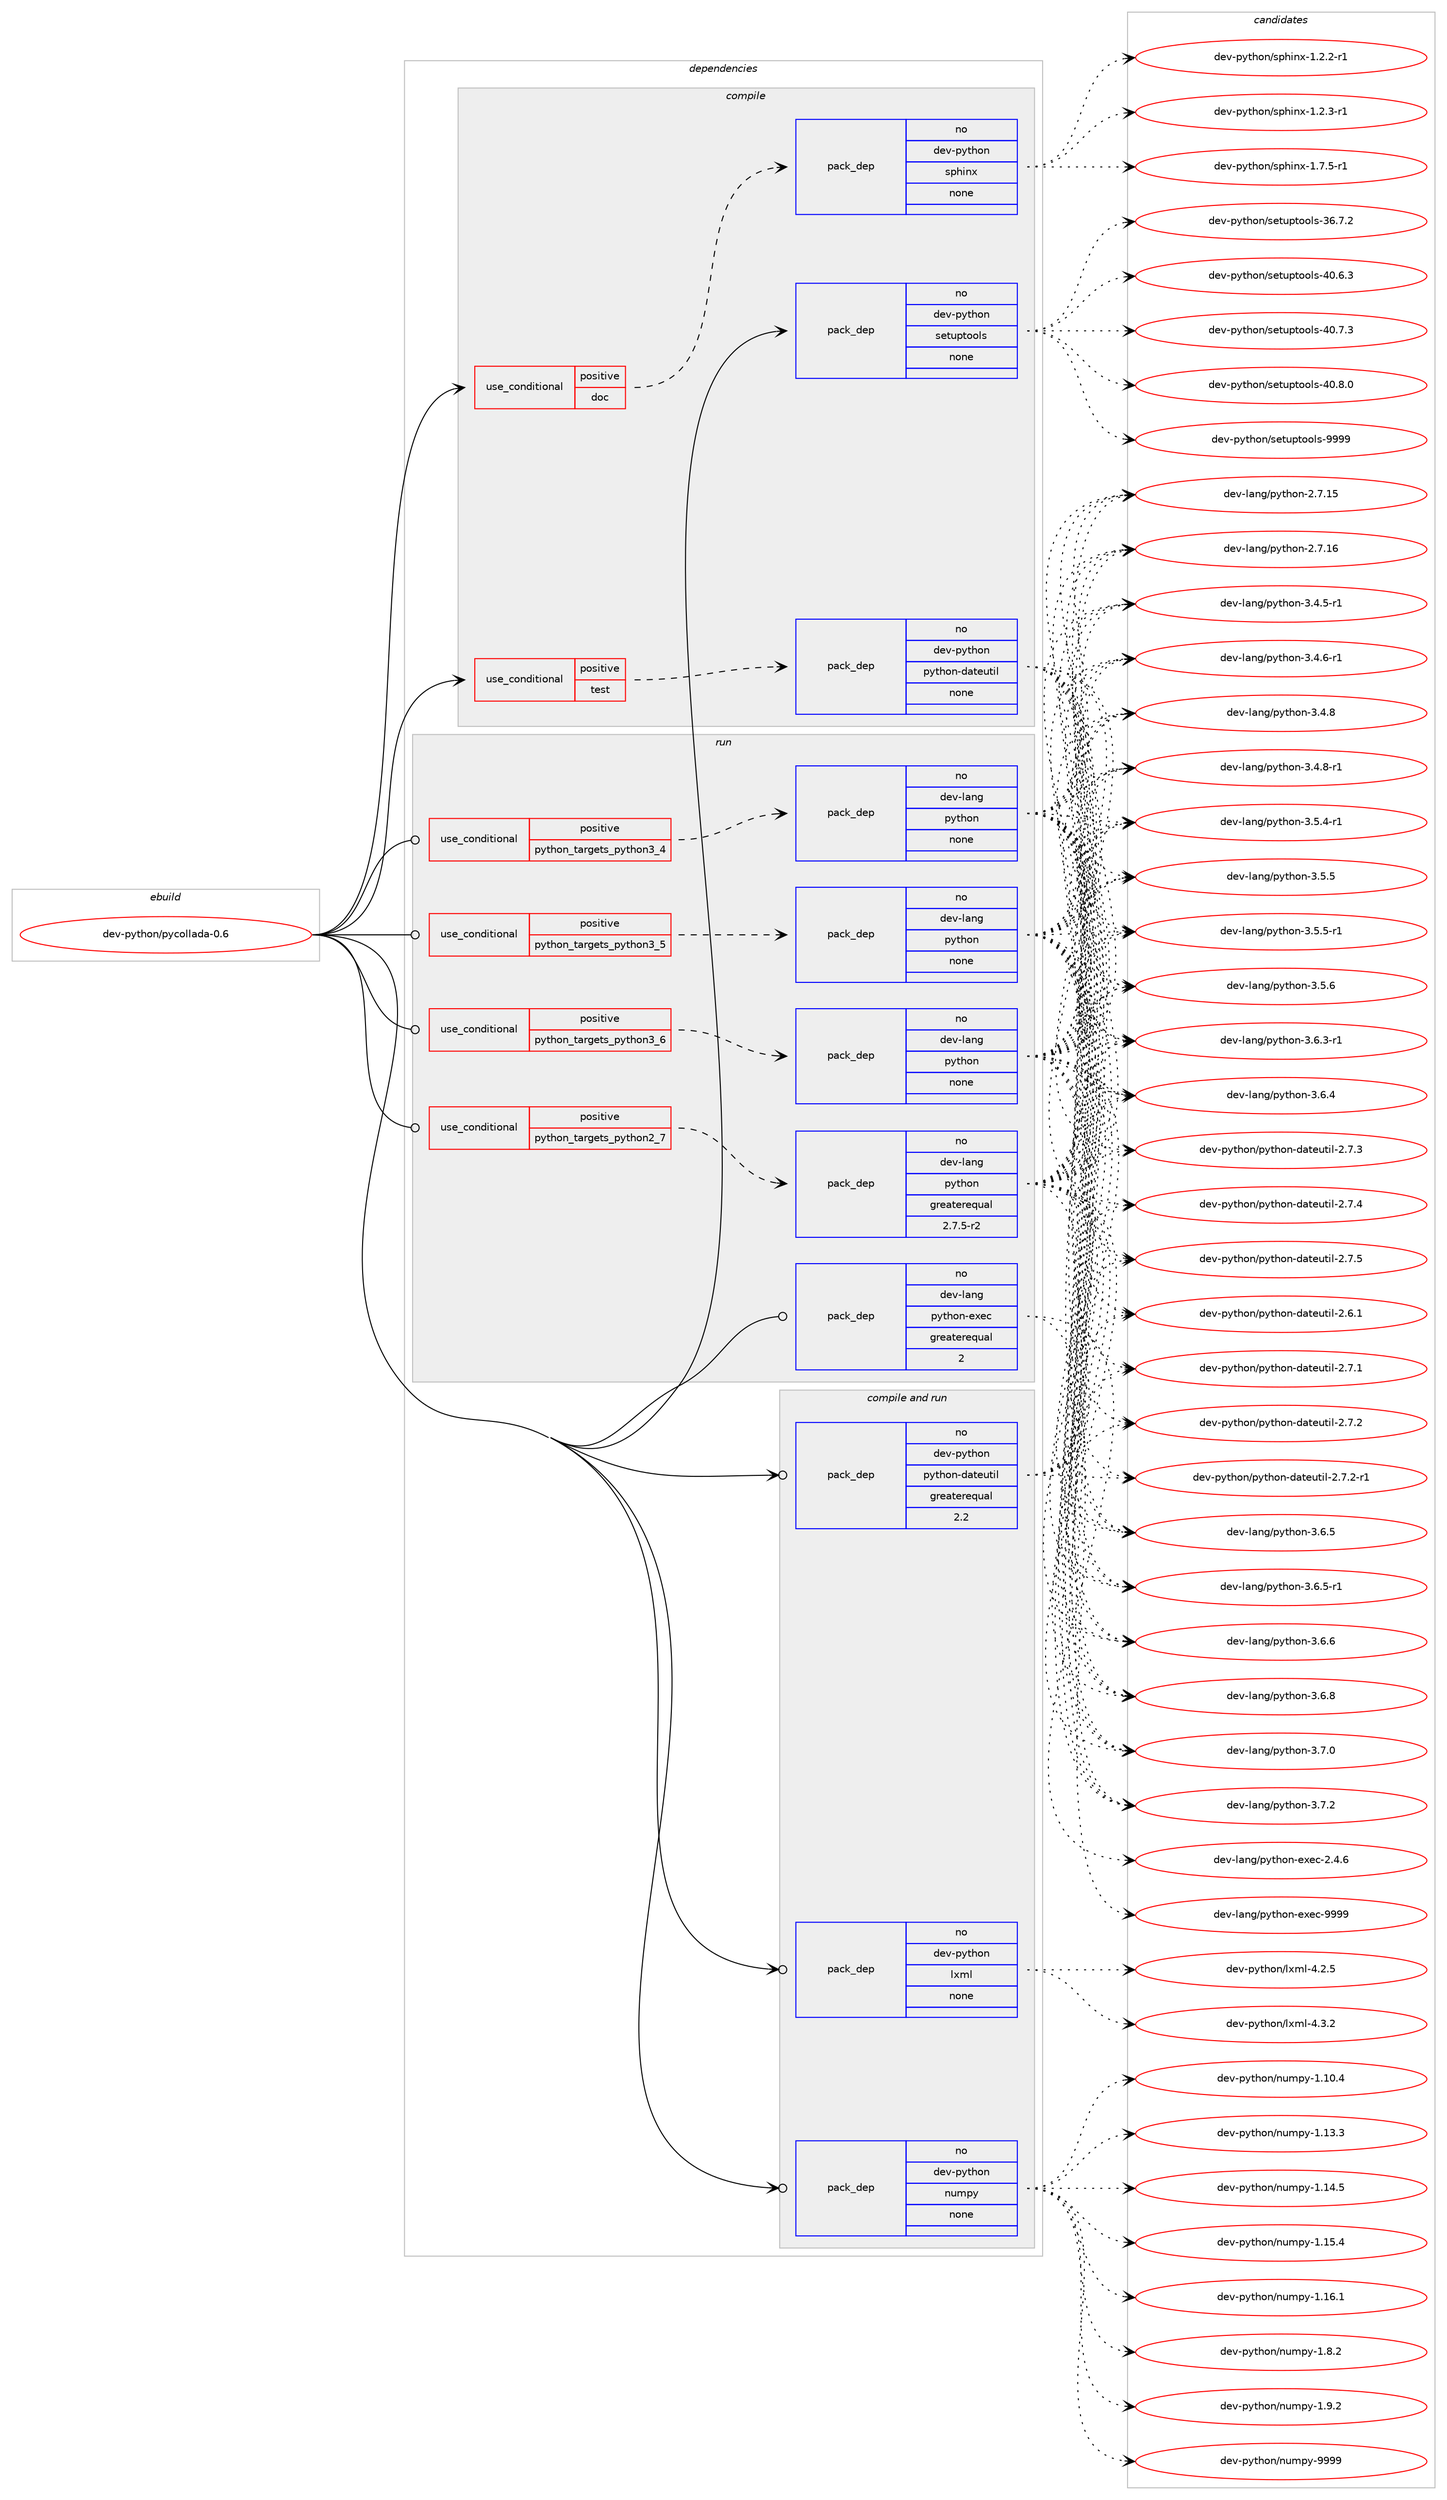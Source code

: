 digraph prolog {

# *************
# Graph options
# *************

newrank=true;
concentrate=true;
compound=true;
graph [rankdir=LR,fontname=Helvetica,fontsize=10,ranksep=1.5];#, ranksep=2.5, nodesep=0.2];
edge  [arrowhead=vee];
node  [fontname=Helvetica,fontsize=10];

# **********
# The ebuild
# **********

subgraph cluster_leftcol {
color=gray;
rank=same;
label=<<i>ebuild</i>>;
id [label="dev-python/pycollada-0.6", color=red, width=4, href="../dev-python/pycollada-0.6.svg"];
}

# ****************
# The dependencies
# ****************

subgraph cluster_midcol {
color=gray;
label=<<i>dependencies</i>>;
subgraph cluster_compile {
fillcolor="#eeeeee";
style=filled;
label=<<i>compile</i>>;
subgraph cond380404 {
dependency1428165 [label=<<TABLE BORDER="0" CELLBORDER="1" CELLSPACING="0" CELLPADDING="4"><TR><TD ROWSPAN="3" CELLPADDING="10">use_conditional</TD></TR><TR><TD>positive</TD></TR><TR><TD>doc</TD></TR></TABLE>>, shape=none, color=red];
subgraph pack1024447 {
dependency1428166 [label=<<TABLE BORDER="0" CELLBORDER="1" CELLSPACING="0" CELLPADDING="4" WIDTH="220"><TR><TD ROWSPAN="6" CELLPADDING="30">pack_dep</TD></TR><TR><TD WIDTH="110">no</TD></TR><TR><TD>dev-python</TD></TR><TR><TD>sphinx</TD></TR><TR><TD>none</TD></TR><TR><TD></TD></TR></TABLE>>, shape=none, color=blue];
}
dependency1428165:e -> dependency1428166:w [weight=20,style="dashed",arrowhead="vee"];
}
id:e -> dependency1428165:w [weight=20,style="solid",arrowhead="vee"];
subgraph cond380405 {
dependency1428167 [label=<<TABLE BORDER="0" CELLBORDER="1" CELLSPACING="0" CELLPADDING="4"><TR><TD ROWSPAN="3" CELLPADDING="10">use_conditional</TD></TR><TR><TD>positive</TD></TR><TR><TD>test</TD></TR></TABLE>>, shape=none, color=red];
subgraph pack1024448 {
dependency1428168 [label=<<TABLE BORDER="0" CELLBORDER="1" CELLSPACING="0" CELLPADDING="4" WIDTH="220"><TR><TD ROWSPAN="6" CELLPADDING="30">pack_dep</TD></TR><TR><TD WIDTH="110">no</TD></TR><TR><TD>dev-python</TD></TR><TR><TD>python-dateutil</TD></TR><TR><TD>none</TD></TR><TR><TD></TD></TR></TABLE>>, shape=none, color=blue];
}
dependency1428167:e -> dependency1428168:w [weight=20,style="dashed",arrowhead="vee"];
}
id:e -> dependency1428167:w [weight=20,style="solid",arrowhead="vee"];
subgraph pack1024449 {
dependency1428169 [label=<<TABLE BORDER="0" CELLBORDER="1" CELLSPACING="0" CELLPADDING="4" WIDTH="220"><TR><TD ROWSPAN="6" CELLPADDING="30">pack_dep</TD></TR><TR><TD WIDTH="110">no</TD></TR><TR><TD>dev-python</TD></TR><TR><TD>setuptools</TD></TR><TR><TD>none</TD></TR><TR><TD></TD></TR></TABLE>>, shape=none, color=blue];
}
id:e -> dependency1428169:w [weight=20,style="solid",arrowhead="vee"];
}
subgraph cluster_compileandrun {
fillcolor="#eeeeee";
style=filled;
label=<<i>compile and run</i>>;
subgraph pack1024450 {
dependency1428170 [label=<<TABLE BORDER="0" CELLBORDER="1" CELLSPACING="0" CELLPADDING="4" WIDTH="220"><TR><TD ROWSPAN="6" CELLPADDING="30">pack_dep</TD></TR><TR><TD WIDTH="110">no</TD></TR><TR><TD>dev-python</TD></TR><TR><TD>lxml</TD></TR><TR><TD>none</TD></TR><TR><TD></TD></TR></TABLE>>, shape=none, color=blue];
}
id:e -> dependency1428170:w [weight=20,style="solid",arrowhead="odotvee"];
subgraph pack1024451 {
dependency1428171 [label=<<TABLE BORDER="0" CELLBORDER="1" CELLSPACING="0" CELLPADDING="4" WIDTH="220"><TR><TD ROWSPAN="6" CELLPADDING="30">pack_dep</TD></TR><TR><TD WIDTH="110">no</TD></TR><TR><TD>dev-python</TD></TR><TR><TD>numpy</TD></TR><TR><TD>none</TD></TR><TR><TD></TD></TR></TABLE>>, shape=none, color=blue];
}
id:e -> dependency1428171:w [weight=20,style="solid",arrowhead="odotvee"];
subgraph pack1024452 {
dependency1428172 [label=<<TABLE BORDER="0" CELLBORDER="1" CELLSPACING="0" CELLPADDING="4" WIDTH="220"><TR><TD ROWSPAN="6" CELLPADDING="30">pack_dep</TD></TR><TR><TD WIDTH="110">no</TD></TR><TR><TD>dev-python</TD></TR><TR><TD>python-dateutil</TD></TR><TR><TD>greaterequal</TD></TR><TR><TD>2.2</TD></TR></TABLE>>, shape=none, color=blue];
}
id:e -> dependency1428172:w [weight=20,style="solid",arrowhead="odotvee"];
}
subgraph cluster_run {
fillcolor="#eeeeee";
style=filled;
label=<<i>run</i>>;
subgraph cond380406 {
dependency1428173 [label=<<TABLE BORDER="0" CELLBORDER="1" CELLSPACING="0" CELLPADDING="4"><TR><TD ROWSPAN="3" CELLPADDING="10">use_conditional</TD></TR><TR><TD>positive</TD></TR><TR><TD>python_targets_python2_7</TD></TR></TABLE>>, shape=none, color=red];
subgraph pack1024453 {
dependency1428174 [label=<<TABLE BORDER="0" CELLBORDER="1" CELLSPACING="0" CELLPADDING="4" WIDTH="220"><TR><TD ROWSPAN="6" CELLPADDING="30">pack_dep</TD></TR><TR><TD WIDTH="110">no</TD></TR><TR><TD>dev-lang</TD></TR><TR><TD>python</TD></TR><TR><TD>greaterequal</TD></TR><TR><TD>2.7.5-r2</TD></TR></TABLE>>, shape=none, color=blue];
}
dependency1428173:e -> dependency1428174:w [weight=20,style="dashed",arrowhead="vee"];
}
id:e -> dependency1428173:w [weight=20,style="solid",arrowhead="odot"];
subgraph cond380407 {
dependency1428175 [label=<<TABLE BORDER="0" CELLBORDER="1" CELLSPACING="0" CELLPADDING="4"><TR><TD ROWSPAN="3" CELLPADDING="10">use_conditional</TD></TR><TR><TD>positive</TD></TR><TR><TD>python_targets_python3_4</TD></TR></TABLE>>, shape=none, color=red];
subgraph pack1024454 {
dependency1428176 [label=<<TABLE BORDER="0" CELLBORDER="1" CELLSPACING="0" CELLPADDING="4" WIDTH="220"><TR><TD ROWSPAN="6" CELLPADDING="30">pack_dep</TD></TR><TR><TD WIDTH="110">no</TD></TR><TR><TD>dev-lang</TD></TR><TR><TD>python</TD></TR><TR><TD>none</TD></TR><TR><TD></TD></TR></TABLE>>, shape=none, color=blue];
}
dependency1428175:e -> dependency1428176:w [weight=20,style="dashed",arrowhead="vee"];
}
id:e -> dependency1428175:w [weight=20,style="solid",arrowhead="odot"];
subgraph cond380408 {
dependency1428177 [label=<<TABLE BORDER="0" CELLBORDER="1" CELLSPACING="0" CELLPADDING="4"><TR><TD ROWSPAN="3" CELLPADDING="10">use_conditional</TD></TR><TR><TD>positive</TD></TR><TR><TD>python_targets_python3_5</TD></TR></TABLE>>, shape=none, color=red];
subgraph pack1024455 {
dependency1428178 [label=<<TABLE BORDER="0" CELLBORDER="1" CELLSPACING="0" CELLPADDING="4" WIDTH="220"><TR><TD ROWSPAN="6" CELLPADDING="30">pack_dep</TD></TR><TR><TD WIDTH="110">no</TD></TR><TR><TD>dev-lang</TD></TR><TR><TD>python</TD></TR><TR><TD>none</TD></TR><TR><TD></TD></TR></TABLE>>, shape=none, color=blue];
}
dependency1428177:e -> dependency1428178:w [weight=20,style="dashed",arrowhead="vee"];
}
id:e -> dependency1428177:w [weight=20,style="solid",arrowhead="odot"];
subgraph cond380409 {
dependency1428179 [label=<<TABLE BORDER="0" CELLBORDER="1" CELLSPACING="0" CELLPADDING="4"><TR><TD ROWSPAN="3" CELLPADDING="10">use_conditional</TD></TR><TR><TD>positive</TD></TR><TR><TD>python_targets_python3_6</TD></TR></TABLE>>, shape=none, color=red];
subgraph pack1024456 {
dependency1428180 [label=<<TABLE BORDER="0" CELLBORDER="1" CELLSPACING="0" CELLPADDING="4" WIDTH="220"><TR><TD ROWSPAN="6" CELLPADDING="30">pack_dep</TD></TR><TR><TD WIDTH="110">no</TD></TR><TR><TD>dev-lang</TD></TR><TR><TD>python</TD></TR><TR><TD>none</TD></TR><TR><TD></TD></TR></TABLE>>, shape=none, color=blue];
}
dependency1428179:e -> dependency1428180:w [weight=20,style="dashed",arrowhead="vee"];
}
id:e -> dependency1428179:w [weight=20,style="solid",arrowhead="odot"];
subgraph pack1024457 {
dependency1428181 [label=<<TABLE BORDER="0" CELLBORDER="1" CELLSPACING="0" CELLPADDING="4" WIDTH="220"><TR><TD ROWSPAN="6" CELLPADDING="30">pack_dep</TD></TR><TR><TD WIDTH="110">no</TD></TR><TR><TD>dev-lang</TD></TR><TR><TD>python-exec</TD></TR><TR><TD>greaterequal</TD></TR><TR><TD>2</TD></TR></TABLE>>, shape=none, color=blue];
}
id:e -> dependency1428181:w [weight=20,style="solid",arrowhead="odot"];
}
}

# **************
# The candidates
# **************

subgraph cluster_choices {
rank=same;
color=gray;
label=<<i>candidates</i>>;

subgraph choice1024447 {
color=black;
nodesep=1;
choice10010111845112121116104111110471151121041051101204549465046504511449 [label="dev-python/sphinx-1.2.2-r1", color=red, width=4,href="../dev-python/sphinx-1.2.2-r1.svg"];
choice10010111845112121116104111110471151121041051101204549465046514511449 [label="dev-python/sphinx-1.2.3-r1", color=red, width=4,href="../dev-python/sphinx-1.2.3-r1.svg"];
choice10010111845112121116104111110471151121041051101204549465546534511449 [label="dev-python/sphinx-1.7.5-r1", color=red, width=4,href="../dev-python/sphinx-1.7.5-r1.svg"];
dependency1428166:e -> choice10010111845112121116104111110471151121041051101204549465046504511449:w [style=dotted,weight="100"];
dependency1428166:e -> choice10010111845112121116104111110471151121041051101204549465046514511449:w [style=dotted,weight="100"];
dependency1428166:e -> choice10010111845112121116104111110471151121041051101204549465546534511449:w [style=dotted,weight="100"];
}
subgraph choice1024448 {
color=black;
nodesep=1;
choice10010111845112121116104111110471121211161041111104510097116101117116105108455046544649 [label="dev-python/python-dateutil-2.6.1", color=red, width=4,href="../dev-python/python-dateutil-2.6.1.svg"];
choice10010111845112121116104111110471121211161041111104510097116101117116105108455046554649 [label="dev-python/python-dateutil-2.7.1", color=red, width=4,href="../dev-python/python-dateutil-2.7.1.svg"];
choice10010111845112121116104111110471121211161041111104510097116101117116105108455046554650 [label="dev-python/python-dateutil-2.7.2", color=red, width=4,href="../dev-python/python-dateutil-2.7.2.svg"];
choice100101118451121211161041111104711212111610411111045100971161011171161051084550465546504511449 [label="dev-python/python-dateutil-2.7.2-r1", color=red, width=4,href="../dev-python/python-dateutil-2.7.2-r1.svg"];
choice10010111845112121116104111110471121211161041111104510097116101117116105108455046554651 [label="dev-python/python-dateutil-2.7.3", color=red, width=4,href="../dev-python/python-dateutil-2.7.3.svg"];
choice10010111845112121116104111110471121211161041111104510097116101117116105108455046554652 [label="dev-python/python-dateutil-2.7.4", color=red, width=4,href="../dev-python/python-dateutil-2.7.4.svg"];
choice10010111845112121116104111110471121211161041111104510097116101117116105108455046554653 [label="dev-python/python-dateutil-2.7.5", color=red, width=4,href="../dev-python/python-dateutil-2.7.5.svg"];
dependency1428168:e -> choice10010111845112121116104111110471121211161041111104510097116101117116105108455046544649:w [style=dotted,weight="100"];
dependency1428168:e -> choice10010111845112121116104111110471121211161041111104510097116101117116105108455046554649:w [style=dotted,weight="100"];
dependency1428168:e -> choice10010111845112121116104111110471121211161041111104510097116101117116105108455046554650:w [style=dotted,weight="100"];
dependency1428168:e -> choice100101118451121211161041111104711212111610411111045100971161011171161051084550465546504511449:w [style=dotted,weight="100"];
dependency1428168:e -> choice10010111845112121116104111110471121211161041111104510097116101117116105108455046554651:w [style=dotted,weight="100"];
dependency1428168:e -> choice10010111845112121116104111110471121211161041111104510097116101117116105108455046554652:w [style=dotted,weight="100"];
dependency1428168:e -> choice10010111845112121116104111110471121211161041111104510097116101117116105108455046554653:w [style=dotted,weight="100"];
}
subgraph choice1024449 {
color=black;
nodesep=1;
choice100101118451121211161041111104711510111611711211611111110811545515446554650 [label="dev-python/setuptools-36.7.2", color=red, width=4,href="../dev-python/setuptools-36.7.2.svg"];
choice100101118451121211161041111104711510111611711211611111110811545524846544651 [label="dev-python/setuptools-40.6.3", color=red, width=4,href="../dev-python/setuptools-40.6.3.svg"];
choice100101118451121211161041111104711510111611711211611111110811545524846554651 [label="dev-python/setuptools-40.7.3", color=red, width=4,href="../dev-python/setuptools-40.7.3.svg"];
choice100101118451121211161041111104711510111611711211611111110811545524846564648 [label="dev-python/setuptools-40.8.0", color=red, width=4,href="../dev-python/setuptools-40.8.0.svg"];
choice10010111845112121116104111110471151011161171121161111111081154557575757 [label="dev-python/setuptools-9999", color=red, width=4,href="../dev-python/setuptools-9999.svg"];
dependency1428169:e -> choice100101118451121211161041111104711510111611711211611111110811545515446554650:w [style=dotted,weight="100"];
dependency1428169:e -> choice100101118451121211161041111104711510111611711211611111110811545524846544651:w [style=dotted,weight="100"];
dependency1428169:e -> choice100101118451121211161041111104711510111611711211611111110811545524846554651:w [style=dotted,weight="100"];
dependency1428169:e -> choice100101118451121211161041111104711510111611711211611111110811545524846564648:w [style=dotted,weight="100"];
dependency1428169:e -> choice10010111845112121116104111110471151011161171121161111111081154557575757:w [style=dotted,weight="100"];
}
subgraph choice1024450 {
color=black;
nodesep=1;
choice1001011184511212111610411111047108120109108455246504653 [label="dev-python/lxml-4.2.5", color=red, width=4,href="../dev-python/lxml-4.2.5.svg"];
choice1001011184511212111610411111047108120109108455246514650 [label="dev-python/lxml-4.3.2", color=red, width=4,href="../dev-python/lxml-4.3.2.svg"];
dependency1428170:e -> choice1001011184511212111610411111047108120109108455246504653:w [style=dotted,weight="100"];
dependency1428170:e -> choice1001011184511212111610411111047108120109108455246514650:w [style=dotted,weight="100"];
}
subgraph choice1024451 {
color=black;
nodesep=1;
choice100101118451121211161041111104711011710911212145494649484652 [label="dev-python/numpy-1.10.4", color=red, width=4,href="../dev-python/numpy-1.10.4.svg"];
choice100101118451121211161041111104711011710911212145494649514651 [label="dev-python/numpy-1.13.3", color=red, width=4,href="../dev-python/numpy-1.13.3.svg"];
choice100101118451121211161041111104711011710911212145494649524653 [label="dev-python/numpy-1.14.5", color=red, width=4,href="../dev-python/numpy-1.14.5.svg"];
choice100101118451121211161041111104711011710911212145494649534652 [label="dev-python/numpy-1.15.4", color=red, width=4,href="../dev-python/numpy-1.15.4.svg"];
choice100101118451121211161041111104711011710911212145494649544649 [label="dev-python/numpy-1.16.1", color=red, width=4,href="../dev-python/numpy-1.16.1.svg"];
choice1001011184511212111610411111047110117109112121454946564650 [label="dev-python/numpy-1.8.2", color=red, width=4,href="../dev-python/numpy-1.8.2.svg"];
choice1001011184511212111610411111047110117109112121454946574650 [label="dev-python/numpy-1.9.2", color=red, width=4,href="../dev-python/numpy-1.9.2.svg"];
choice10010111845112121116104111110471101171091121214557575757 [label="dev-python/numpy-9999", color=red, width=4,href="../dev-python/numpy-9999.svg"];
dependency1428171:e -> choice100101118451121211161041111104711011710911212145494649484652:w [style=dotted,weight="100"];
dependency1428171:e -> choice100101118451121211161041111104711011710911212145494649514651:w [style=dotted,weight="100"];
dependency1428171:e -> choice100101118451121211161041111104711011710911212145494649524653:w [style=dotted,weight="100"];
dependency1428171:e -> choice100101118451121211161041111104711011710911212145494649534652:w [style=dotted,weight="100"];
dependency1428171:e -> choice100101118451121211161041111104711011710911212145494649544649:w [style=dotted,weight="100"];
dependency1428171:e -> choice1001011184511212111610411111047110117109112121454946564650:w [style=dotted,weight="100"];
dependency1428171:e -> choice1001011184511212111610411111047110117109112121454946574650:w [style=dotted,weight="100"];
dependency1428171:e -> choice10010111845112121116104111110471101171091121214557575757:w [style=dotted,weight="100"];
}
subgraph choice1024452 {
color=black;
nodesep=1;
choice10010111845112121116104111110471121211161041111104510097116101117116105108455046544649 [label="dev-python/python-dateutil-2.6.1", color=red, width=4,href="../dev-python/python-dateutil-2.6.1.svg"];
choice10010111845112121116104111110471121211161041111104510097116101117116105108455046554649 [label="dev-python/python-dateutil-2.7.1", color=red, width=4,href="../dev-python/python-dateutil-2.7.1.svg"];
choice10010111845112121116104111110471121211161041111104510097116101117116105108455046554650 [label="dev-python/python-dateutil-2.7.2", color=red, width=4,href="../dev-python/python-dateutil-2.7.2.svg"];
choice100101118451121211161041111104711212111610411111045100971161011171161051084550465546504511449 [label="dev-python/python-dateutil-2.7.2-r1", color=red, width=4,href="../dev-python/python-dateutil-2.7.2-r1.svg"];
choice10010111845112121116104111110471121211161041111104510097116101117116105108455046554651 [label="dev-python/python-dateutil-2.7.3", color=red, width=4,href="../dev-python/python-dateutil-2.7.3.svg"];
choice10010111845112121116104111110471121211161041111104510097116101117116105108455046554652 [label="dev-python/python-dateutil-2.7.4", color=red, width=4,href="../dev-python/python-dateutil-2.7.4.svg"];
choice10010111845112121116104111110471121211161041111104510097116101117116105108455046554653 [label="dev-python/python-dateutil-2.7.5", color=red, width=4,href="../dev-python/python-dateutil-2.7.5.svg"];
dependency1428172:e -> choice10010111845112121116104111110471121211161041111104510097116101117116105108455046544649:w [style=dotted,weight="100"];
dependency1428172:e -> choice10010111845112121116104111110471121211161041111104510097116101117116105108455046554649:w [style=dotted,weight="100"];
dependency1428172:e -> choice10010111845112121116104111110471121211161041111104510097116101117116105108455046554650:w [style=dotted,weight="100"];
dependency1428172:e -> choice100101118451121211161041111104711212111610411111045100971161011171161051084550465546504511449:w [style=dotted,weight="100"];
dependency1428172:e -> choice10010111845112121116104111110471121211161041111104510097116101117116105108455046554651:w [style=dotted,weight="100"];
dependency1428172:e -> choice10010111845112121116104111110471121211161041111104510097116101117116105108455046554652:w [style=dotted,weight="100"];
dependency1428172:e -> choice10010111845112121116104111110471121211161041111104510097116101117116105108455046554653:w [style=dotted,weight="100"];
}
subgraph choice1024453 {
color=black;
nodesep=1;
choice10010111845108971101034711212111610411111045504655464953 [label="dev-lang/python-2.7.15", color=red, width=4,href="../dev-lang/python-2.7.15.svg"];
choice10010111845108971101034711212111610411111045504655464954 [label="dev-lang/python-2.7.16", color=red, width=4,href="../dev-lang/python-2.7.16.svg"];
choice1001011184510897110103471121211161041111104551465246534511449 [label="dev-lang/python-3.4.5-r1", color=red, width=4,href="../dev-lang/python-3.4.5-r1.svg"];
choice1001011184510897110103471121211161041111104551465246544511449 [label="dev-lang/python-3.4.6-r1", color=red, width=4,href="../dev-lang/python-3.4.6-r1.svg"];
choice100101118451089711010347112121116104111110455146524656 [label="dev-lang/python-3.4.8", color=red, width=4,href="../dev-lang/python-3.4.8.svg"];
choice1001011184510897110103471121211161041111104551465246564511449 [label="dev-lang/python-3.4.8-r1", color=red, width=4,href="../dev-lang/python-3.4.8-r1.svg"];
choice1001011184510897110103471121211161041111104551465346524511449 [label="dev-lang/python-3.5.4-r1", color=red, width=4,href="../dev-lang/python-3.5.4-r1.svg"];
choice100101118451089711010347112121116104111110455146534653 [label="dev-lang/python-3.5.5", color=red, width=4,href="../dev-lang/python-3.5.5.svg"];
choice1001011184510897110103471121211161041111104551465346534511449 [label="dev-lang/python-3.5.5-r1", color=red, width=4,href="../dev-lang/python-3.5.5-r1.svg"];
choice100101118451089711010347112121116104111110455146534654 [label="dev-lang/python-3.5.6", color=red, width=4,href="../dev-lang/python-3.5.6.svg"];
choice1001011184510897110103471121211161041111104551465446514511449 [label="dev-lang/python-3.6.3-r1", color=red, width=4,href="../dev-lang/python-3.6.3-r1.svg"];
choice100101118451089711010347112121116104111110455146544652 [label="dev-lang/python-3.6.4", color=red, width=4,href="../dev-lang/python-3.6.4.svg"];
choice100101118451089711010347112121116104111110455146544653 [label="dev-lang/python-3.6.5", color=red, width=4,href="../dev-lang/python-3.6.5.svg"];
choice1001011184510897110103471121211161041111104551465446534511449 [label="dev-lang/python-3.6.5-r1", color=red, width=4,href="../dev-lang/python-3.6.5-r1.svg"];
choice100101118451089711010347112121116104111110455146544654 [label="dev-lang/python-3.6.6", color=red, width=4,href="../dev-lang/python-3.6.6.svg"];
choice100101118451089711010347112121116104111110455146544656 [label="dev-lang/python-3.6.8", color=red, width=4,href="../dev-lang/python-3.6.8.svg"];
choice100101118451089711010347112121116104111110455146554648 [label="dev-lang/python-3.7.0", color=red, width=4,href="../dev-lang/python-3.7.0.svg"];
choice100101118451089711010347112121116104111110455146554650 [label="dev-lang/python-3.7.2", color=red, width=4,href="../dev-lang/python-3.7.2.svg"];
dependency1428174:e -> choice10010111845108971101034711212111610411111045504655464953:w [style=dotted,weight="100"];
dependency1428174:e -> choice10010111845108971101034711212111610411111045504655464954:w [style=dotted,weight="100"];
dependency1428174:e -> choice1001011184510897110103471121211161041111104551465246534511449:w [style=dotted,weight="100"];
dependency1428174:e -> choice1001011184510897110103471121211161041111104551465246544511449:w [style=dotted,weight="100"];
dependency1428174:e -> choice100101118451089711010347112121116104111110455146524656:w [style=dotted,weight="100"];
dependency1428174:e -> choice1001011184510897110103471121211161041111104551465246564511449:w [style=dotted,weight="100"];
dependency1428174:e -> choice1001011184510897110103471121211161041111104551465346524511449:w [style=dotted,weight="100"];
dependency1428174:e -> choice100101118451089711010347112121116104111110455146534653:w [style=dotted,weight="100"];
dependency1428174:e -> choice1001011184510897110103471121211161041111104551465346534511449:w [style=dotted,weight="100"];
dependency1428174:e -> choice100101118451089711010347112121116104111110455146534654:w [style=dotted,weight="100"];
dependency1428174:e -> choice1001011184510897110103471121211161041111104551465446514511449:w [style=dotted,weight="100"];
dependency1428174:e -> choice100101118451089711010347112121116104111110455146544652:w [style=dotted,weight="100"];
dependency1428174:e -> choice100101118451089711010347112121116104111110455146544653:w [style=dotted,weight="100"];
dependency1428174:e -> choice1001011184510897110103471121211161041111104551465446534511449:w [style=dotted,weight="100"];
dependency1428174:e -> choice100101118451089711010347112121116104111110455146544654:w [style=dotted,weight="100"];
dependency1428174:e -> choice100101118451089711010347112121116104111110455146544656:w [style=dotted,weight="100"];
dependency1428174:e -> choice100101118451089711010347112121116104111110455146554648:w [style=dotted,weight="100"];
dependency1428174:e -> choice100101118451089711010347112121116104111110455146554650:w [style=dotted,weight="100"];
}
subgraph choice1024454 {
color=black;
nodesep=1;
choice10010111845108971101034711212111610411111045504655464953 [label="dev-lang/python-2.7.15", color=red, width=4,href="../dev-lang/python-2.7.15.svg"];
choice10010111845108971101034711212111610411111045504655464954 [label="dev-lang/python-2.7.16", color=red, width=4,href="../dev-lang/python-2.7.16.svg"];
choice1001011184510897110103471121211161041111104551465246534511449 [label="dev-lang/python-3.4.5-r1", color=red, width=4,href="../dev-lang/python-3.4.5-r1.svg"];
choice1001011184510897110103471121211161041111104551465246544511449 [label="dev-lang/python-3.4.6-r1", color=red, width=4,href="../dev-lang/python-3.4.6-r1.svg"];
choice100101118451089711010347112121116104111110455146524656 [label="dev-lang/python-3.4.8", color=red, width=4,href="../dev-lang/python-3.4.8.svg"];
choice1001011184510897110103471121211161041111104551465246564511449 [label="dev-lang/python-3.4.8-r1", color=red, width=4,href="../dev-lang/python-3.4.8-r1.svg"];
choice1001011184510897110103471121211161041111104551465346524511449 [label="dev-lang/python-3.5.4-r1", color=red, width=4,href="../dev-lang/python-3.5.4-r1.svg"];
choice100101118451089711010347112121116104111110455146534653 [label="dev-lang/python-3.5.5", color=red, width=4,href="../dev-lang/python-3.5.5.svg"];
choice1001011184510897110103471121211161041111104551465346534511449 [label="dev-lang/python-3.5.5-r1", color=red, width=4,href="../dev-lang/python-3.5.5-r1.svg"];
choice100101118451089711010347112121116104111110455146534654 [label="dev-lang/python-3.5.6", color=red, width=4,href="../dev-lang/python-3.5.6.svg"];
choice1001011184510897110103471121211161041111104551465446514511449 [label="dev-lang/python-3.6.3-r1", color=red, width=4,href="../dev-lang/python-3.6.3-r1.svg"];
choice100101118451089711010347112121116104111110455146544652 [label="dev-lang/python-3.6.4", color=red, width=4,href="../dev-lang/python-3.6.4.svg"];
choice100101118451089711010347112121116104111110455146544653 [label="dev-lang/python-3.6.5", color=red, width=4,href="../dev-lang/python-3.6.5.svg"];
choice1001011184510897110103471121211161041111104551465446534511449 [label="dev-lang/python-3.6.5-r1", color=red, width=4,href="../dev-lang/python-3.6.5-r1.svg"];
choice100101118451089711010347112121116104111110455146544654 [label="dev-lang/python-3.6.6", color=red, width=4,href="../dev-lang/python-3.6.6.svg"];
choice100101118451089711010347112121116104111110455146544656 [label="dev-lang/python-3.6.8", color=red, width=4,href="../dev-lang/python-3.6.8.svg"];
choice100101118451089711010347112121116104111110455146554648 [label="dev-lang/python-3.7.0", color=red, width=4,href="../dev-lang/python-3.7.0.svg"];
choice100101118451089711010347112121116104111110455146554650 [label="dev-lang/python-3.7.2", color=red, width=4,href="../dev-lang/python-3.7.2.svg"];
dependency1428176:e -> choice10010111845108971101034711212111610411111045504655464953:w [style=dotted,weight="100"];
dependency1428176:e -> choice10010111845108971101034711212111610411111045504655464954:w [style=dotted,weight="100"];
dependency1428176:e -> choice1001011184510897110103471121211161041111104551465246534511449:w [style=dotted,weight="100"];
dependency1428176:e -> choice1001011184510897110103471121211161041111104551465246544511449:w [style=dotted,weight="100"];
dependency1428176:e -> choice100101118451089711010347112121116104111110455146524656:w [style=dotted,weight="100"];
dependency1428176:e -> choice1001011184510897110103471121211161041111104551465246564511449:w [style=dotted,weight="100"];
dependency1428176:e -> choice1001011184510897110103471121211161041111104551465346524511449:w [style=dotted,weight="100"];
dependency1428176:e -> choice100101118451089711010347112121116104111110455146534653:w [style=dotted,weight="100"];
dependency1428176:e -> choice1001011184510897110103471121211161041111104551465346534511449:w [style=dotted,weight="100"];
dependency1428176:e -> choice100101118451089711010347112121116104111110455146534654:w [style=dotted,weight="100"];
dependency1428176:e -> choice1001011184510897110103471121211161041111104551465446514511449:w [style=dotted,weight="100"];
dependency1428176:e -> choice100101118451089711010347112121116104111110455146544652:w [style=dotted,weight="100"];
dependency1428176:e -> choice100101118451089711010347112121116104111110455146544653:w [style=dotted,weight="100"];
dependency1428176:e -> choice1001011184510897110103471121211161041111104551465446534511449:w [style=dotted,weight="100"];
dependency1428176:e -> choice100101118451089711010347112121116104111110455146544654:w [style=dotted,weight="100"];
dependency1428176:e -> choice100101118451089711010347112121116104111110455146544656:w [style=dotted,weight="100"];
dependency1428176:e -> choice100101118451089711010347112121116104111110455146554648:w [style=dotted,weight="100"];
dependency1428176:e -> choice100101118451089711010347112121116104111110455146554650:w [style=dotted,weight="100"];
}
subgraph choice1024455 {
color=black;
nodesep=1;
choice10010111845108971101034711212111610411111045504655464953 [label="dev-lang/python-2.7.15", color=red, width=4,href="../dev-lang/python-2.7.15.svg"];
choice10010111845108971101034711212111610411111045504655464954 [label="dev-lang/python-2.7.16", color=red, width=4,href="../dev-lang/python-2.7.16.svg"];
choice1001011184510897110103471121211161041111104551465246534511449 [label="dev-lang/python-3.4.5-r1", color=red, width=4,href="../dev-lang/python-3.4.5-r1.svg"];
choice1001011184510897110103471121211161041111104551465246544511449 [label="dev-lang/python-3.4.6-r1", color=red, width=4,href="../dev-lang/python-3.4.6-r1.svg"];
choice100101118451089711010347112121116104111110455146524656 [label="dev-lang/python-3.4.8", color=red, width=4,href="../dev-lang/python-3.4.8.svg"];
choice1001011184510897110103471121211161041111104551465246564511449 [label="dev-lang/python-3.4.8-r1", color=red, width=4,href="../dev-lang/python-3.4.8-r1.svg"];
choice1001011184510897110103471121211161041111104551465346524511449 [label="dev-lang/python-3.5.4-r1", color=red, width=4,href="../dev-lang/python-3.5.4-r1.svg"];
choice100101118451089711010347112121116104111110455146534653 [label="dev-lang/python-3.5.5", color=red, width=4,href="../dev-lang/python-3.5.5.svg"];
choice1001011184510897110103471121211161041111104551465346534511449 [label="dev-lang/python-3.5.5-r1", color=red, width=4,href="../dev-lang/python-3.5.5-r1.svg"];
choice100101118451089711010347112121116104111110455146534654 [label="dev-lang/python-3.5.6", color=red, width=4,href="../dev-lang/python-3.5.6.svg"];
choice1001011184510897110103471121211161041111104551465446514511449 [label="dev-lang/python-3.6.3-r1", color=red, width=4,href="../dev-lang/python-3.6.3-r1.svg"];
choice100101118451089711010347112121116104111110455146544652 [label="dev-lang/python-3.6.4", color=red, width=4,href="../dev-lang/python-3.6.4.svg"];
choice100101118451089711010347112121116104111110455146544653 [label="dev-lang/python-3.6.5", color=red, width=4,href="../dev-lang/python-3.6.5.svg"];
choice1001011184510897110103471121211161041111104551465446534511449 [label="dev-lang/python-3.6.5-r1", color=red, width=4,href="../dev-lang/python-3.6.5-r1.svg"];
choice100101118451089711010347112121116104111110455146544654 [label="dev-lang/python-3.6.6", color=red, width=4,href="../dev-lang/python-3.6.6.svg"];
choice100101118451089711010347112121116104111110455146544656 [label="dev-lang/python-3.6.8", color=red, width=4,href="../dev-lang/python-3.6.8.svg"];
choice100101118451089711010347112121116104111110455146554648 [label="dev-lang/python-3.7.0", color=red, width=4,href="../dev-lang/python-3.7.0.svg"];
choice100101118451089711010347112121116104111110455146554650 [label="dev-lang/python-3.7.2", color=red, width=4,href="../dev-lang/python-3.7.2.svg"];
dependency1428178:e -> choice10010111845108971101034711212111610411111045504655464953:w [style=dotted,weight="100"];
dependency1428178:e -> choice10010111845108971101034711212111610411111045504655464954:w [style=dotted,weight="100"];
dependency1428178:e -> choice1001011184510897110103471121211161041111104551465246534511449:w [style=dotted,weight="100"];
dependency1428178:e -> choice1001011184510897110103471121211161041111104551465246544511449:w [style=dotted,weight="100"];
dependency1428178:e -> choice100101118451089711010347112121116104111110455146524656:w [style=dotted,weight="100"];
dependency1428178:e -> choice1001011184510897110103471121211161041111104551465246564511449:w [style=dotted,weight="100"];
dependency1428178:e -> choice1001011184510897110103471121211161041111104551465346524511449:w [style=dotted,weight="100"];
dependency1428178:e -> choice100101118451089711010347112121116104111110455146534653:w [style=dotted,weight="100"];
dependency1428178:e -> choice1001011184510897110103471121211161041111104551465346534511449:w [style=dotted,weight="100"];
dependency1428178:e -> choice100101118451089711010347112121116104111110455146534654:w [style=dotted,weight="100"];
dependency1428178:e -> choice1001011184510897110103471121211161041111104551465446514511449:w [style=dotted,weight="100"];
dependency1428178:e -> choice100101118451089711010347112121116104111110455146544652:w [style=dotted,weight="100"];
dependency1428178:e -> choice100101118451089711010347112121116104111110455146544653:w [style=dotted,weight="100"];
dependency1428178:e -> choice1001011184510897110103471121211161041111104551465446534511449:w [style=dotted,weight="100"];
dependency1428178:e -> choice100101118451089711010347112121116104111110455146544654:w [style=dotted,weight="100"];
dependency1428178:e -> choice100101118451089711010347112121116104111110455146544656:w [style=dotted,weight="100"];
dependency1428178:e -> choice100101118451089711010347112121116104111110455146554648:w [style=dotted,weight="100"];
dependency1428178:e -> choice100101118451089711010347112121116104111110455146554650:w [style=dotted,weight="100"];
}
subgraph choice1024456 {
color=black;
nodesep=1;
choice10010111845108971101034711212111610411111045504655464953 [label="dev-lang/python-2.7.15", color=red, width=4,href="../dev-lang/python-2.7.15.svg"];
choice10010111845108971101034711212111610411111045504655464954 [label="dev-lang/python-2.7.16", color=red, width=4,href="../dev-lang/python-2.7.16.svg"];
choice1001011184510897110103471121211161041111104551465246534511449 [label="dev-lang/python-3.4.5-r1", color=red, width=4,href="../dev-lang/python-3.4.5-r1.svg"];
choice1001011184510897110103471121211161041111104551465246544511449 [label="dev-lang/python-3.4.6-r1", color=red, width=4,href="../dev-lang/python-3.4.6-r1.svg"];
choice100101118451089711010347112121116104111110455146524656 [label="dev-lang/python-3.4.8", color=red, width=4,href="../dev-lang/python-3.4.8.svg"];
choice1001011184510897110103471121211161041111104551465246564511449 [label="dev-lang/python-3.4.8-r1", color=red, width=4,href="../dev-lang/python-3.4.8-r1.svg"];
choice1001011184510897110103471121211161041111104551465346524511449 [label="dev-lang/python-3.5.4-r1", color=red, width=4,href="../dev-lang/python-3.5.4-r1.svg"];
choice100101118451089711010347112121116104111110455146534653 [label="dev-lang/python-3.5.5", color=red, width=4,href="../dev-lang/python-3.5.5.svg"];
choice1001011184510897110103471121211161041111104551465346534511449 [label="dev-lang/python-3.5.5-r1", color=red, width=4,href="../dev-lang/python-3.5.5-r1.svg"];
choice100101118451089711010347112121116104111110455146534654 [label="dev-lang/python-3.5.6", color=red, width=4,href="../dev-lang/python-3.5.6.svg"];
choice1001011184510897110103471121211161041111104551465446514511449 [label="dev-lang/python-3.6.3-r1", color=red, width=4,href="../dev-lang/python-3.6.3-r1.svg"];
choice100101118451089711010347112121116104111110455146544652 [label="dev-lang/python-3.6.4", color=red, width=4,href="../dev-lang/python-3.6.4.svg"];
choice100101118451089711010347112121116104111110455146544653 [label="dev-lang/python-3.6.5", color=red, width=4,href="../dev-lang/python-3.6.5.svg"];
choice1001011184510897110103471121211161041111104551465446534511449 [label="dev-lang/python-3.6.5-r1", color=red, width=4,href="../dev-lang/python-3.6.5-r1.svg"];
choice100101118451089711010347112121116104111110455146544654 [label="dev-lang/python-3.6.6", color=red, width=4,href="../dev-lang/python-3.6.6.svg"];
choice100101118451089711010347112121116104111110455146544656 [label="dev-lang/python-3.6.8", color=red, width=4,href="../dev-lang/python-3.6.8.svg"];
choice100101118451089711010347112121116104111110455146554648 [label="dev-lang/python-3.7.0", color=red, width=4,href="../dev-lang/python-3.7.0.svg"];
choice100101118451089711010347112121116104111110455146554650 [label="dev-lang/python-3.7.2", color=red, width=4,href="../dev-lang/python-3.7.2.svg"];
dependency1428180:e -> choice10010111845108971101034711212111610411111045504655464953:w [style=dotted,weight="100"];
dependency1428180:e -> choice10010111845108971101034711212111610411111045504655464954:w [style=dotted,weight="100"];
dependency1428180:e -> choice1001011184510897110103471121211161041111104551465246534511449:w [style=dotted,weight="100"];
dependency1428180:e -> choice1001011184510897110103471121211161041111104551465246544511449:w [style=dotted,weight="100"];
dependency1428180:e -> choice100101118451089711010347112121116104111110455146524656:w [style=dotted,weight="100"];
dependency1428180:e -> choice1001011184510897110103471121211161041111104551465246564511449:w [style=dotted,weight="100"];
dependency1428180:e -> choice1001011184510897110103471121211161041111104551465346524511449:w [style=dotted,weight="100"];
dependency1428180:e -> choice100101118451089711010347112121116104111110455146534653:w [style=dotted,weight="100"];
dependency1428180:e -> choice1001011184510897110103471121211161041111104551465346534511449:w [style=dotted,weight="100"];
dependency1428180:e -> choice100101118451089711010347112121116104111110455146534654:w [style=dotted,weight="100"];
dependency1428180:e -> choice1001011184510897110103471121211161041111104551465446514511449:w [style=dotted,weight="100"];
dependency1428180:e -> choice100101118451089711010347112121116104111110455146544652:w [style=dotted,weight="100"];
dependency1428180:e -> choice100101118451089711010347112121116104111110455146544653:w [style=dotted,weight="100"];
dependency1428180:e -> choice1001011184510897110103471121211161041111104551465446534511449:w [style=dotted,weight="100"];
dependency1428180:e -> choice100101118451089711010347112121116104111110455146544654:w [style=dotted,weight="100"];
dependency1428180:e -> choice100101118451089711010347112121116104111110455146544656:w [style=dotted,weight="100"];
dependency1428180:e -> choice100101118451089711010347112121116104111110455146554648:w [style=dotted,weight="100"];
dependency1428180:e -> choice100101118451089711010347112121116104111110455146554650:w [style=dotted,weight="100"];
}
subgraph choice1024457 {
color=black;
nodesep=1;
choice1001011184510897110103471121211161041111104510112010199455046524654 [label="dev-lang/python-exec-2.4.6", color=red, width=4,href="../dev-lang/python-exec-2.4.6.svg"];
choice10010111845108971101034711212111610411111045101120101994557575757 [label="dev-lang/python-exec-9999", color=red, width=4,href="../dev-lang/python-exec-9999.svg"];
dependency1428181:e -> choice1001011184510897110103471121211161041111104510112010199455046524654:w [style=dotted,weight="100"];
dependency1428181:e -> choice10010111845108971101034711212111610411111045101120101994557575757:w [style=dotted,weight="100"];
}
}

}
